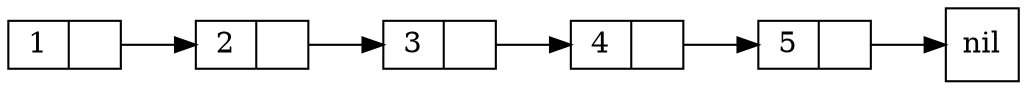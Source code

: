 digraph G{
	rankdir=LR;
	node [shape = record, height = 0.1]
node0 [label = "{<f0>1|<f1>}"];
node1 [label = "{<f0>2|<f1>}"];
node2 [label = "{<f0>3|<f1>}"];
node3 [label = "{<f0>4|<f1>}"];
node4 [label = "{<f0>5|<f1>}"];
node0:f1 -> node1:f0;
node1:f1 -> node2:f0;
node2:f1 -> node3:f0;
node3:f1 -> node4:f0;
nil_final [label = "nil", shape = square];
node4 -> nil_final;
}